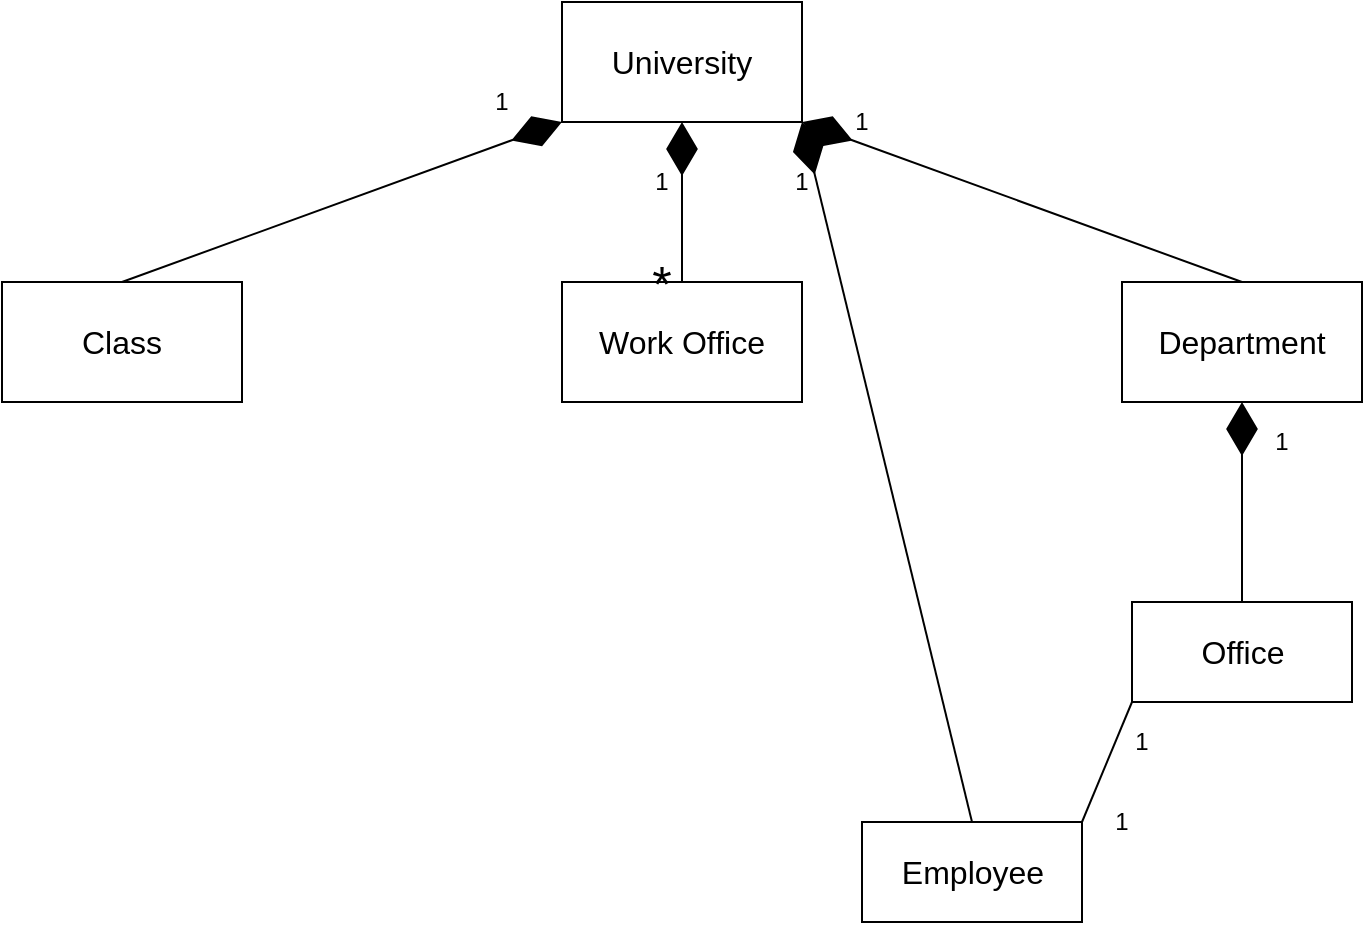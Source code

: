 <mxfile version="14.9.3" type="device"><diagram id="I7F8ipVn7V9h9vQiyD4M" name="Page-1"><mxGraphModel dx="1483" dy="827" grid="1" gridSize="10" guides="1" tooltips="1" connect="1" arrows="1" fold="1" page="1" pageScale="1" pageWidth="827" pageHeight="1169" math="0" shadow="0"><root><mxCell id="0"/><mxCell id="1" parent="0"/><mxCell id="1T5XpsawPEB9bQgKp9Ge-1" value="&lt;font style=&quot;font-size: 16px&quot;&gt;University&lt;/font&gt;" style="rounded=0;whiteSpace=wrap;html=1;" vertex="1" parent="1"><mxGeometry x="360" y="20" width="120" height="60" as="geometry"/></mxCell><mxCell id="1T5XpsawPEB9bQgKp9Ge-2" value="&lt;font style=&quot;font-size: 16px&quot;&gt;Class&lt;/font&gt;" style="rounded=0;whiteSpace=wrap;html=1;" vertex="1" parent="1"><mxGeometry x="80" y="160" width="120" height="60" as="geometry"/></mxCell><mxCell id="1T5XpsawPEB9bQgKp9Ge-3" value="&lt;font style=&quot;font-size: 16px&quot;&gt;Work Office&lt;/font&gt;" style="rounded=0;whiteSpace=wrap;html=1;" vertex="1" parent="1"><mxGeometry x="360" y="160" width="120" height="60" as="geometry"/></mxCell><mxCell id="1T5XpsawPEB9bQgKp9Ge-4" value="&lt;font style=&quot;font-size: 16px&quot;&gt;Department&lt;/font&gt;" style="rounded=0;whiteSpace=wrap;html=1;" vertex="1" parent="1"><mxGeometry x="640" y="160" width="120" height="60" as="geometry"/></mxCell><mxCell id="1T5XpsawPEB9bQgKp9Ge-6" value="" style="endArrow=diamondThin;endFill=1;endSize=24;html=1;exitX=0.5;exitY=0;exitDx=0;exitDy=0;" edge="1" parent="1" source="1T5XpsawPEB9bQgKp9Ge-3" target="1T5XpsawPEB9bQgKp9Ge-1"><mxGeometry width="160" relative="1" as="geometry"><mxPoint x="330" y="280" as="sourcePoint"/><mxPoint x="490" y="280" as="targetPoint"/></mxGeometry></mxCell><mxCell id="1T5XpsawPEB9bQgKp9Ge-7" value="" style="endArrow=diamondThin;endFill=1;endSize=24;html=1;entryX=0;entryY=1;entryDx=0;entryDy=0;exitX=0.5;exitY=0;exitDx=0;exitDy=0;" edge="1" parent="1" source="1T5XpsawPEB9bQgKp9Ge-2" target="1T5XpsawPEB9bQgKp9Ge-1"><mxGeometry width="160" relative="1" as="geometry"><mxPoint x="330" y="330" as="sourcePoint"/><mxPoint x="490" y="330" as="targetPoint"/></mxGeometry></mxCell><mxCell id="1T5XpsawPEB9bQgKp9Ge-8" value="" style="endArrow=diamondThin;endFill=1;endSize=24;html=1;entryX=1;entryY=1;entryDx=0;entryDy=0;exitX=0.5;exitY=0;exitDx=0;exitDy=0;" edge="1" parent="1" source="1T5XpsawPEB9bQgKp9Ge-4" target="1T5XpsawPEB9bQgKp9Ge-1"><mxGeometry width="160" relative="1" as="geometry"><mxPoint x="330" y="330" as="sourcePoint"/><mxPoint x="490" y="330" as="targetPoint"/></mxGeometry></mxCell><mxCell id="1T5XpsawPEB9bQgKp9Ge-9" value="&lt;font style=&quot;font-size: 16px&quot;&gt;Office&lt;/font&gt;" style="html=1;" vertex="1" parent="1"><mxGeometry x="645" y="320" width="110" height="50" as="geometry"/></mxCell><mxCell id="1T5XpsawPEB9bQgKp9Ge-12" value="" style="endArrow=diamondThin;endFill=1;endSize=24;html=1;entryX=0.5;entryY=1;entryDx=0;entryDy=0;exitX=0.5;exitY=0;exitDx=0;exitDy=0;" edge="1" parent="1" source="1T5XpsawPEB9bQgKp9Ge-9" target="1T5XpsawPEB9bQgKp9Ge-4"><mxGeometry width="160" relative="1" as="geometry"><mxPoint x="330" y="330" as="sourcePoint"/><mxPoint x="490" y="330" as="targetPoint"/></mxGeometry></mxCell><mxCell id="1T5XpsawPEB9bQgKp9Ge-13" value="&lt;font style=&quot;font-size: 16px&quot;&gt;Employee&lt;/font&gt;" style="html=1;" vertex="1" parent="1"><mxGeometry x="510" y="430" width="110" height="50" as="geometry"/></mxCell><mxCell id="1T5XpsawPEB9bQgKp9Ge-14" value="" style="endArrow=diamondThin;endFill=1;endSize=24;html=1;entryX=1;entryY=1;entryDx=0;entryDy=0;exitX=0.5;exitY=0;exitDx=0;exitDy=0;" edge="1" parent="1" source="1T5XpsawPEB9bQgKp9Ge-13" target="1T5XpsawPEB9bQgKp9Ge-1"><mxGeometry width="160" relative="1" as="geometry"><mxPoint x="330" y="330" as="sourcePoint"/><mxPoint x="510" y="130" as="targetPoint"/></mxGeometry></mxCell><mxCell id="1T5XpsawPEB9bQgKp9Ge-17" value="" style="endArrow=none;html=1;entryX=0;entryY=1;entryDx=0;entryDy=0;exitX=1;exitY=0;exitDx=0;exitDy=0;" edge="1" parent="1" source="1T5XpsawPEB9bQgKp9Ge-13" target="1T5XpsawPEB9bQgKp9Ge-9"><mxGeometry width="50" height="50" relative="1" as="geometry"><mxPoint x="390" y="350" as="sourcePoint"/><mxPoint x="440" y="300" as="targetPoint"/></mxGeometry></mxCell><mxCell id="1T5XpsawPEB9bQgKp9Ge-18" value="1" style="text;html=1;strokeColor=none;fillColor=none;align=center;verticalAlign=middle;whiteSpace=wrap;rounded=0;" vertex="1" parent="1"><mxGeometry x="630" y="380" width="40" height="20" as="geometry"/></mxCell><mxCell id="1T5XpsawPEB9bQgKp9Ge-21" value="1" style="text;html=1;strokeColor=none;fillColor=none;align=center;verticalAlign=middle;whiteSpace=wrap;rounded=0;" vertex="1" parent="1"><mxGeometry x="620" y="420" width="40" height="20" as="geometry"/></mxCell><mxCell id="1T5XpsawPEB9bQgKp9Ge-22" value="1" style="text;html=1;strokeColor=none;fillColor=none;align=center;verticalAlign=middle;whiteSpace=wrap;rounded=0;" vertex="1" parent="1"><mxGeometry x="460" y="100" width="40" height="20" as="geometry"/></mxCell><mxCell id="1T5XpsawPEB9bQgKp9Ge-24" value="1" style="text;html=1;strokeColor=none;fillColor=none;align=center;verticalAlign=middle;whiteSpace=wrap;rounded=0;" vertex="1" parent="1"><mxGeometry x="490" y="70" width="40" height="20" as="geometry"/></mxCell><mxCell id="1T5XpsawPEB9bQgKp9Ge-25" value="1" style="text;html=1;strokeColor=none;fillColor=none;align=center;verticalAlign=middle;whiteSpace=wrap;rounded=0;" vertex="1" parent="1"><mxGeometry x="310" y="60" width="40" height="20" as="geometry"/></mxCell><mxCell id="1T5XpsawPEB9bQgKp9Ge-27" value="1" style="text;html=1;strokeColor=none;fillColor=none;align=center;verticalAlign=middle;whiteSpace=wrap;rounded=0;" vertex="1" parent="1"><mxGeometry x="700" y="230" width="40" height="20" as="geometry"/></mxCell><mxCell id="1T5XpsawPEB9bQgKp9Ge-28" value="1" style="text;html=1;strokeColor=none;fillColor=none;align=center;verticalAlign=middle;whiteSpace=wrap;rounded=0;" vertex="1" parent="1"><mxGeometry x="390" y="100" width="40" height="20" as="geometry"/></mxCell><mxCell id="1T5XpsawPEB9bQgKp9Ge-30" value="&lt;font style=&quot;font-size: 25px&quot;&gt;*&lt;/font&gt;" style="text;html=1;strokeColor=none;fillColor=none;align=center;verticalAlign=middle;whiteSpace=wrap;rounded=0;" vertex="1" parent="1"><mxGeometry x="390" y="150" width="40" height="20" as="geometry"/></mxCell></root></mxGraphModel></diagram></mxfile>